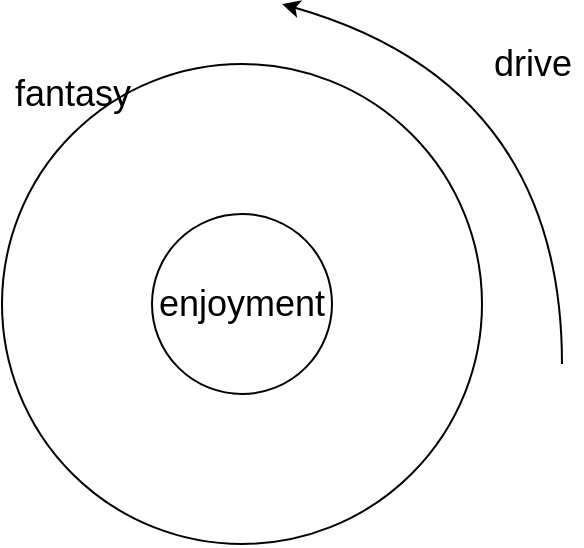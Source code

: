 <mxfile version="17.2.4" type="device"><diagram id="HYpfbgwa_w3f1ACRqDW9" name="第 1 页"><mxGraphModel dx="785" dy="621" grid="1" gridSize="10" guides="1" tooltips="1" connect="1" arrows="1" fold="1" page="1" pageScale="1" pageWidth="827" pageHeight="1169" math="0" shadow="0"><root><mxCell id="0"/><mxCell id="1" parent="0"/><mxCell id="7MS_NY6R3w1w96k1uC0u-3" value="" style="ellipse;whiteSpace=wrap;html=1;aspect=fixed;fillColor=none;gradientColor=none;" vertex="1" parent="1"><mxGeometry x="280" y="200" width="240" height="240" as="geometry"/></mxCell><mxCell id="7MS_NY6R3w1w96k1uC0u-4" value="" style="curved=1;endArrow=classic;html=1;rounded=0;" edge="1" parent="1"><mxGeometry width="50" height="50" relative="1" as="geometry"><mxPoint x="560" y="350" as="sourcePoint"/><mxPoint x="420" y="170" as="targetPoint"/><Array as="points"><mxPoint x="560" y="210"/></Array></mxGeometry></mxCell><mxCell id="7MS_NY6R3w1w96k1uC0u-5" value="&lt;font style=&quot;font-size: 18px&quot;&gt;drive&lt;/font&gt;" style="text;html=1;align=center;verticalAlign=middle;resizable=0;points=[];autosize=1;strokeColor=none;fillColor=none;" vertex="1" parent="1"><mxGeometry x="520" y="190" width="50" height="20" as="geometry"/></mxCell><mxCell id="7MS_NY6R3w1w96k1uC0u-8" value="enjoyment" style="ellipse;whiteSpace=wrap;html=1;aspect=fixed;fontSize=18;fillColor=none;gradientColor=none;" vertex="1" parent="1"><mxGeometry x="355" y="275" width="90" height="90" as="geometry"/></mxCell><mxCell id="7MS_NY6R3w1w96k1uC0u-9" value="fantasy" style="text;html=1;align=center;verticalAlign=middle;resizable=0;points=[];autosize=1;strokeColor=none;fillColor=none;fontSize=18;" vertex="1" parent="1"><mxGeometry x="280" y="200" width="70" height="30" as="geometry"/></mxCell></root></mxGraphModel></diagram></mxfile>